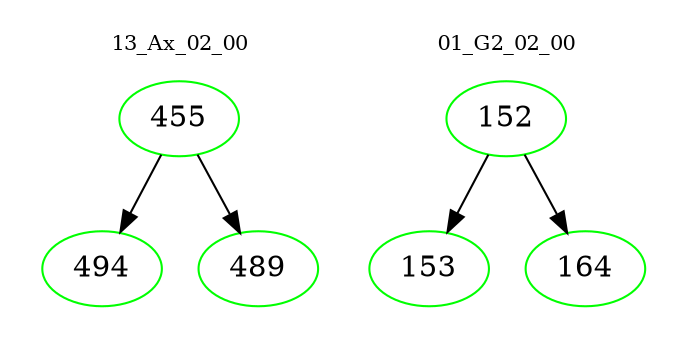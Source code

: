 digraph{
subgraph cluster_0 {
color = white
label = "13_Ax_02_00";
fontsize=10;
T0_455 [label="455", color="green"]
T0_455 -> T0_494 [color="black"]
T0_494 [label="494", color="green"]
T0_455 -> T0_489 [color="black"]
T0_489 [label="489", color="green"]
}
subgraph cluster_1 {
color = white
label = "01_G2_02_00";
fontsize=10;
T1_152 [label="152", color="green"]
T1_152 -> T1_153 [color="black"]
T1_153 [label="153", color="green"]
T1_152 -> T1_164 [color="black"]
T1_164 [label="164", color="green"]
}
}
